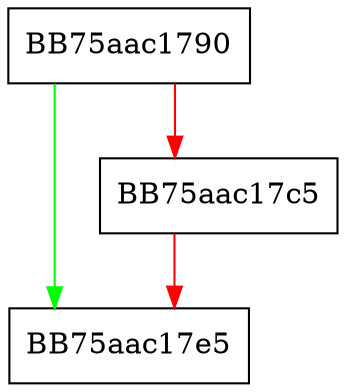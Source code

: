 digraph Init {
  node [shape="box"];
  graph [splines=ortho];
  BB75aac1790 -> BB75aac17e5 [color="green"];
  BB75aac1790 -> BB75aac17c5 [color="red"];
  BB75aac17c5 -> BB75aac17e5 [color="red"];
}